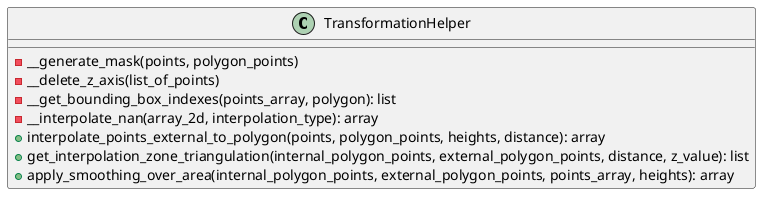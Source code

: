 @startuml
'https://plantuml.com/class-diagram

class TransformationHelper {

    - __generate_mask(points, polygon_points)
    - __delete_z_axis(list_of_points)
    - __get_bounding_box_indexes(points_array, polygon): list
    - __interpolate_nan(array_2d, interpolation_type): array
    + interpolate_points_external_to_polygon(points, polygon_points, heights, distance): array
    + get_interpolation_zone_triangulation(internal_polygon_points, external_polygon_points, distance, z_value): list
    + apply_smoothing_over_area(internal_polygon_points, external_polygon_points, points_array, heights): array
}

@enduml